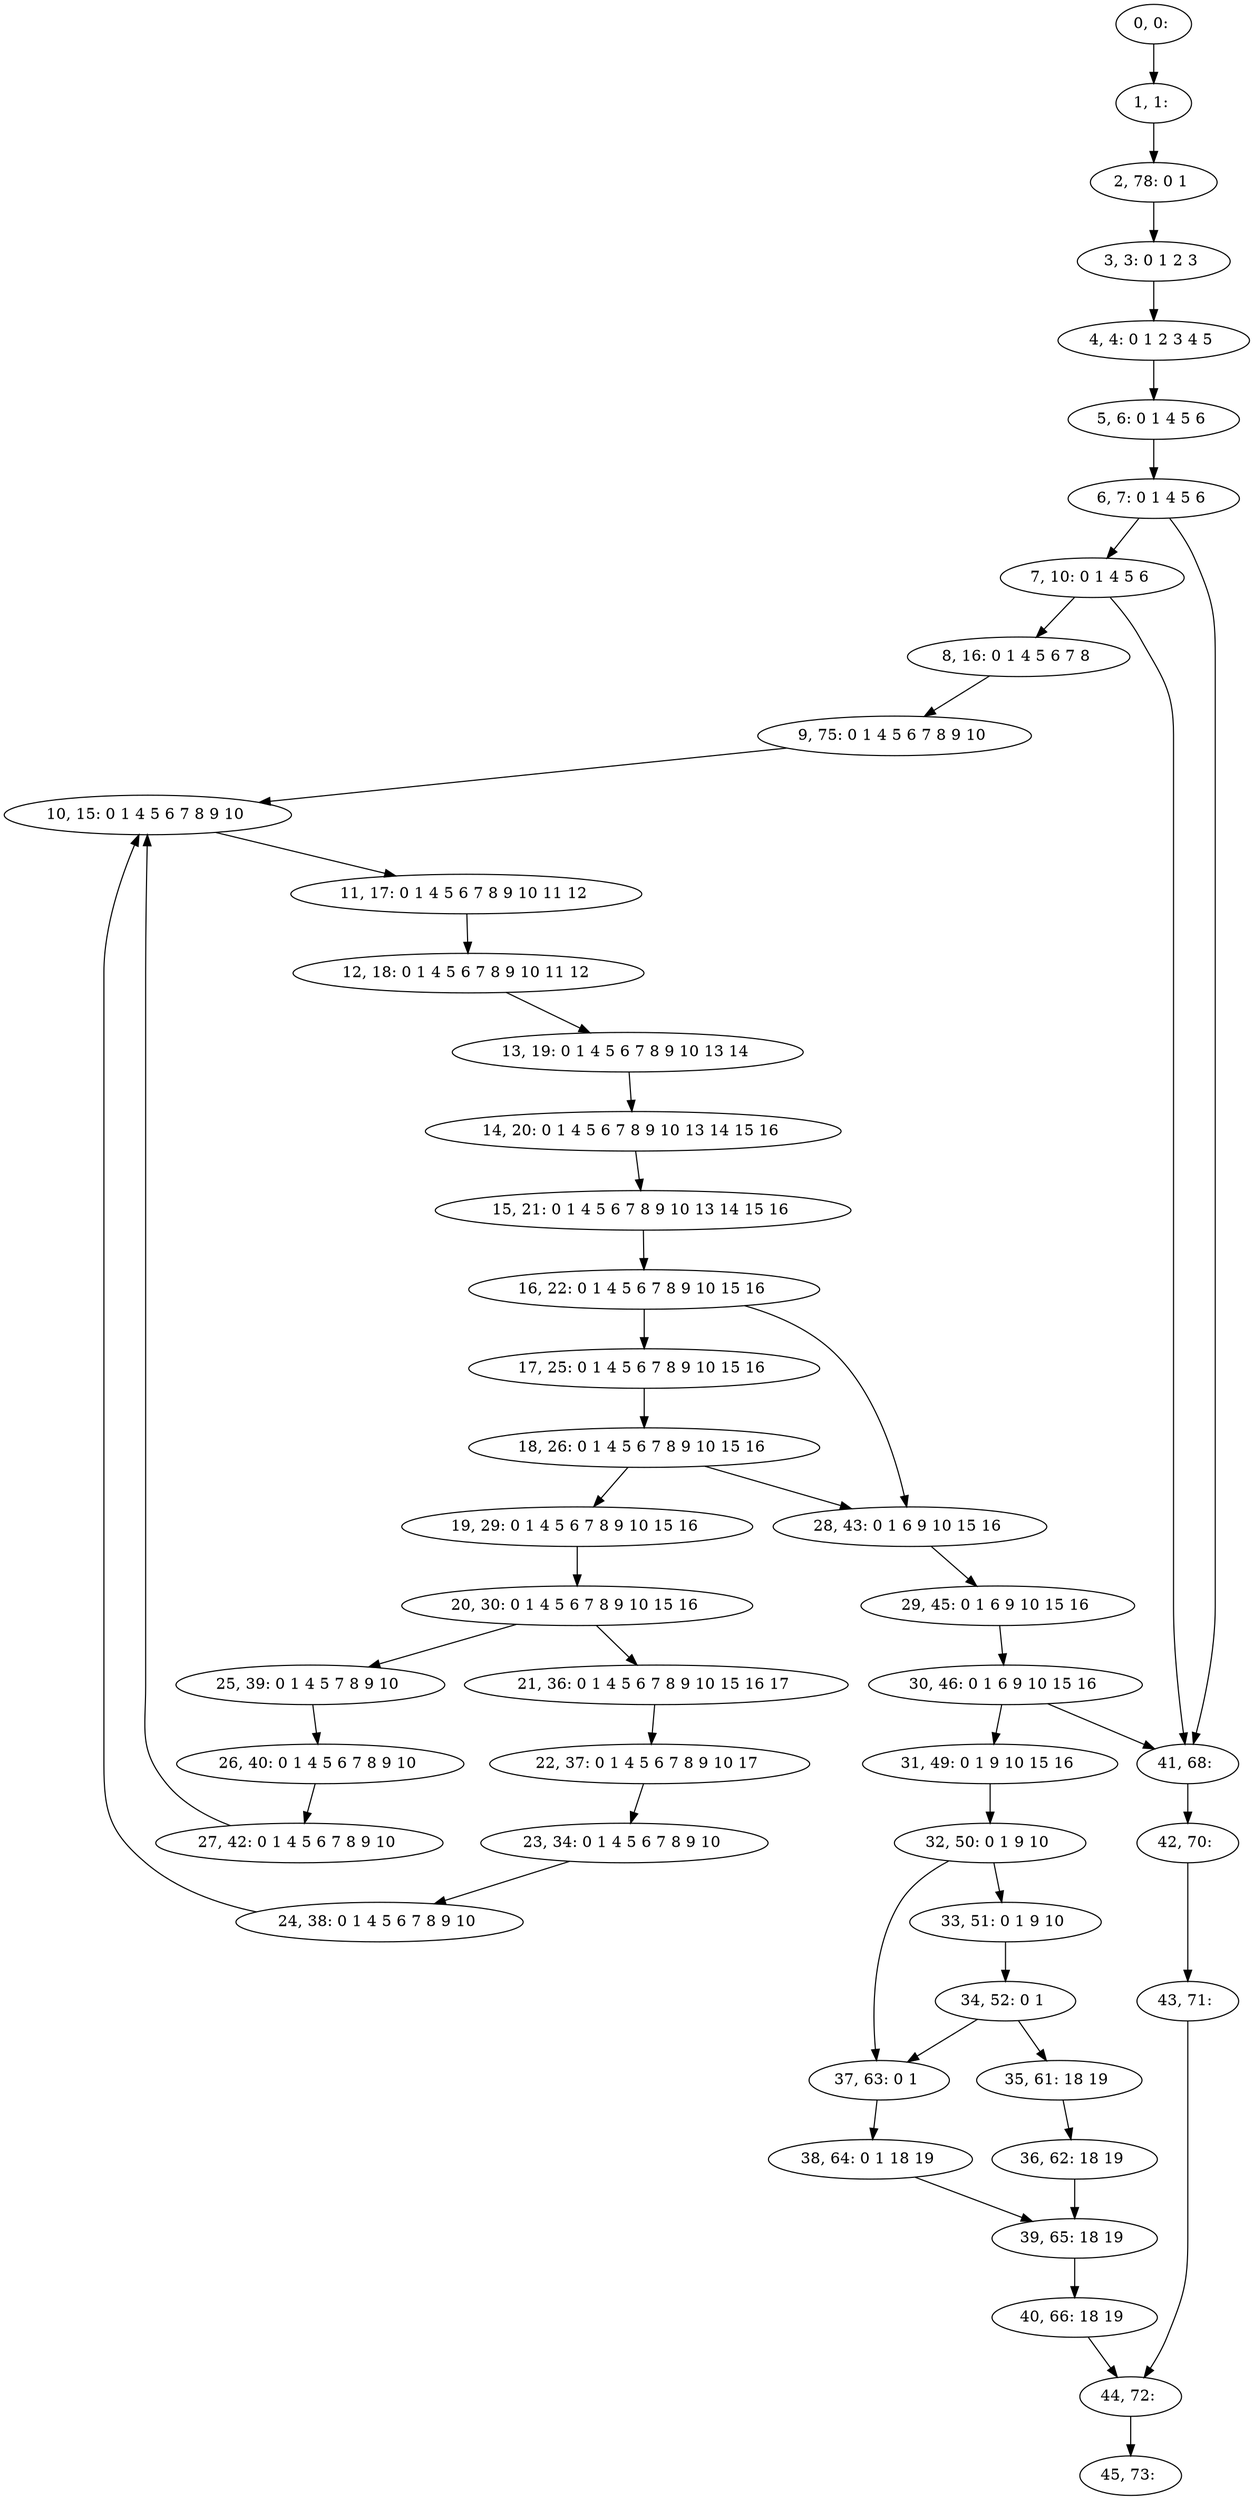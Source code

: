 digraph G {
0[label="0, 0: "];
1[label="1, 1: "];
2[label="2, 78: 0 1 "];
3[label="3, 3: 0 1 2 3 "];
4[label="4, 4: 0 1 2 3 4 5 "];
5[label="5, 6: 0 1 4 5 6 "];
6[label="6, 7: 0 1 4 5 6 "];
7[label="7, 10: 0 1 4 5 6 "];
8[label="8, 16: 0 1 4 5 6 7 8 "];
9[label="9, 75: 0 1 4 5 6 7 8 9 10 "];
10[label="10, 15: 0 1 4 5 6 7 8 9 10 "];
11[label="11, 17: 0 1 4 5 6 7 8 9 10 11 12 "];
12[label="12, 18: 0 1 4 5 6 7 8 9 10 11 12 "];
13[label="13, 19: 0 1 4 5 6 7 8 9 10 13 14 "];
14[label="14, 20: 0 1 4 5 6 7 8 9 10 13 14 15 16 "];
15[label="15, 21: 0 1 4 5 6 7 8 9 10 13 14 15 16 "];
16[label="16, 22: 0 1 4 5 6 7 8 9 10 15 16 "];
17[label="17, 25: 0 1 4 5 6 7 8 9 10 15 16 "];
18[label="18, 26: 0 1 4 5 6 7 8 9 10 15 16 "];
19[label="19, 29: 0 1 4 5 6 7 8 9 10 15 16 "];
20[label="20, 30: 0 1 4 5 6 7 8 9 10 15 16 "];
21[label="21, 36: 0 1 4 5 6 7 8 9 10 15 16 17 "];
22[label="22, 37: 0 1 4 5 6 7 8 9 10 17 "];
23[label="23, 34: 0 1 4 5 6 7 8 9 10 "];
24[label="24, 38: 0 1 4 5 6 7 8 9 10 "];
25[label="25, 39: 0 1 4 5 7 8 9 10 "];
26[label="26, 40: 0 1 4 5 6 7 8 9 10 "];
27[label="27, 42: 0 1 4 5 6 7 8 9 10 "];
28[label="28, 43: 0 1 6 9 10 15 16 "];
29[label="29, 45: 0 1 6 9 10 15 16 "];
30[label="30, 46: 0 1 6 9 10 15 16 "];
31[label="31, 49: 0 1 9 10 15 16 "];
32[label="32, 50: 0 1 9 10 "];
33[label="33, 51: 0 1 9 10 "];
34[label="34, 52: 0 1 "];
35[label="35, 61: 18 19 "];
36[label="36, 62: 18 19 "];
37[label="37, 63: 0 1 "];
38[label="38, 64: 0 1 18 19 "];
39[label="39, 65: 18 19 "];
40[label="40, 66: 18 19 "];
41[label="41, 68: "];
42[label="42, 70: "];
43[label="43, 71: "];
44[label="44, 72: "];
45[label="45, 73: "];
0->1 ;
1->2 ;
2->3 ;
3->4 ;
4->5 ;
5->6 ;
6->7 ;
6->41 ;
7->8 ;
7->41 ;
8->9 ;
9->10 ;
10->11 ;
11->12 ;
12->13 ;
13->14 ;
14->15 ;
15->16 ;
16->17 ;
16->28 ;
17->18 ;
18->19 ;
18->28 ;
19->20 ;
20->21 ;
20->25 ;
21->22 ;
22->23 ;
23->24 ;
24->10 ;
25->26 ;
26->27 ;
27->10 ;
28->29 ;
29->30 ;
30->31 ;
30->41 ;
31->32 ;
32->33 ;
32->37 ;
33->34 ;
34->35 ;
34->37 ;
35->36 ;
36->39 ;
37->38 ;
38->39 ;
39->40 ;
40->44 ;
41->42 ;
42->43 ;
43->44 ;
44->45 ;
}
